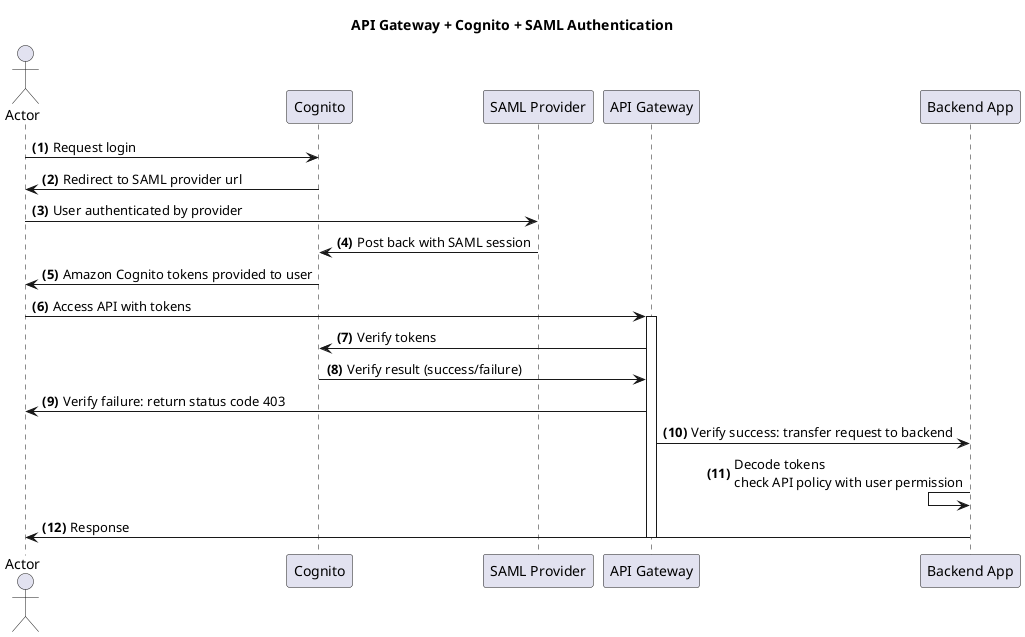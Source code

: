 @startuml cognito+apigw
title API Gateway + Cognito + SAML Authentication
skinparam responseMessageBelowArrow true
autonumber "<b>(##)"
actor       Actor       as User

User -> Cognito: Request login
Cognito -> "User": Redirect to SAML provider url
User -> "SAML Provider": User authenticated by provider
"SAML Provider" -> Cognito: Post back with SAML session
Cognito -> User: Amazon Cognito tokens provided to user
User -> "API Gateway": Access API with tokens
activate "API Gateway"
"API Gateway" -> Cognito: Verify tokens
Cognito -> "API Gateway": Verify result (success/failure)
"API Gateway" -> User: Verify failure: return status code 403
"API Gateway" -> "Backend App": Verify success: transfer request to backend
"Backend App" <- "Backend App": Decode tokens \ncheck API policy with user permission
"Backend App" -> User: Response
deactivate "API Gateway"

@enduml
